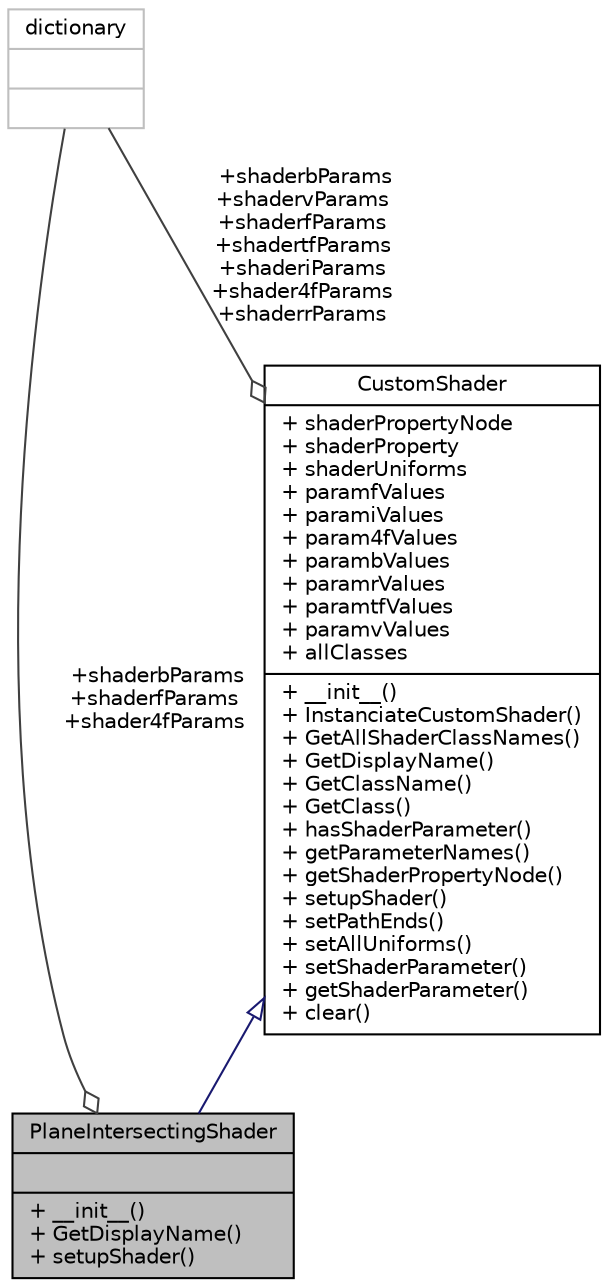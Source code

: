 digraph "PlaneIntersectingShader"
{
 // LATEX_PDF_SIZE
  bgcolor="transparent";
  edge [fontname="Helvetica",fontsize="10",labelfontname="Helvetica",labelfontsize="10"];
  node [fontname="Helvetica",fontsize="10",shape=record];
  Node1 [label="{PlaneIntersectingShader\n||+ __init__()\l+ GetDisplayName()\l+ setupShader()\l}",height=0.2,width=0.4,color="black", fillcolor="grey75", style="filled", fontcolor="black",tooltip=" "];
  Node2 -> Node1 [dir="back",color="midnightblue",fontsize="10",style="solid",arrowtail="onormal",fontname="Helvetica"];
  Node2 [label="{CustomShader\n|+ shaderPropertyNode\l+ shaderProperty\l+ shaderUniforms\l+ paramfValues\l+ paramiValues\l+ param4fValues\l+ parambValues\l+ paramrValues\l+ paramtfValues\l+ paramvValues\l+ allClasses\l|+ __init__()\l+ InstanciateCustomShader()\l+ GetAllShaderClassNames()\l+ GetDisplayName()\l+ GetClassName()\l+ GetClass()\l+ hasShaderParameter()\l+ getParameterNames()\l+ getShaderPropertyNode()\l+ setupShader()\l+ setPathEnds()\l+ setAllUniforms()\l+ setShaderParameter()\l+ getShaderParameter()\l+ clear()\l}",height=0.2,width=0.4,color="black",URL="$class_slicer_p_r_i_s_m_1_1_resources_1_1_custom_shader_1_1_custom_shader.html",tooltip=" "];
  Node3 -> Node2 [color="grey25",fontsize="10",style="solid",label=" +shaderbParams\n+shadervParams\n+shaderfParams\n+shadertfParams\n+shaderiParams\n+shader4fParams\n+shaderrParams" ,arrowhead="odiamond",fontname="Helvetica"];
  Node3 [label="{dictionary\n||}",height=0.2,width=0.4,color="grey75",tooltip=" "];
  Node3 -> Node1 [color="grey25",fontsize="10",style="solid",label=" +shaderbParams\n+shaderfParams\n+shader4fParams" ,arrowhead="odiamond",fontname="Helvetica"];
}
